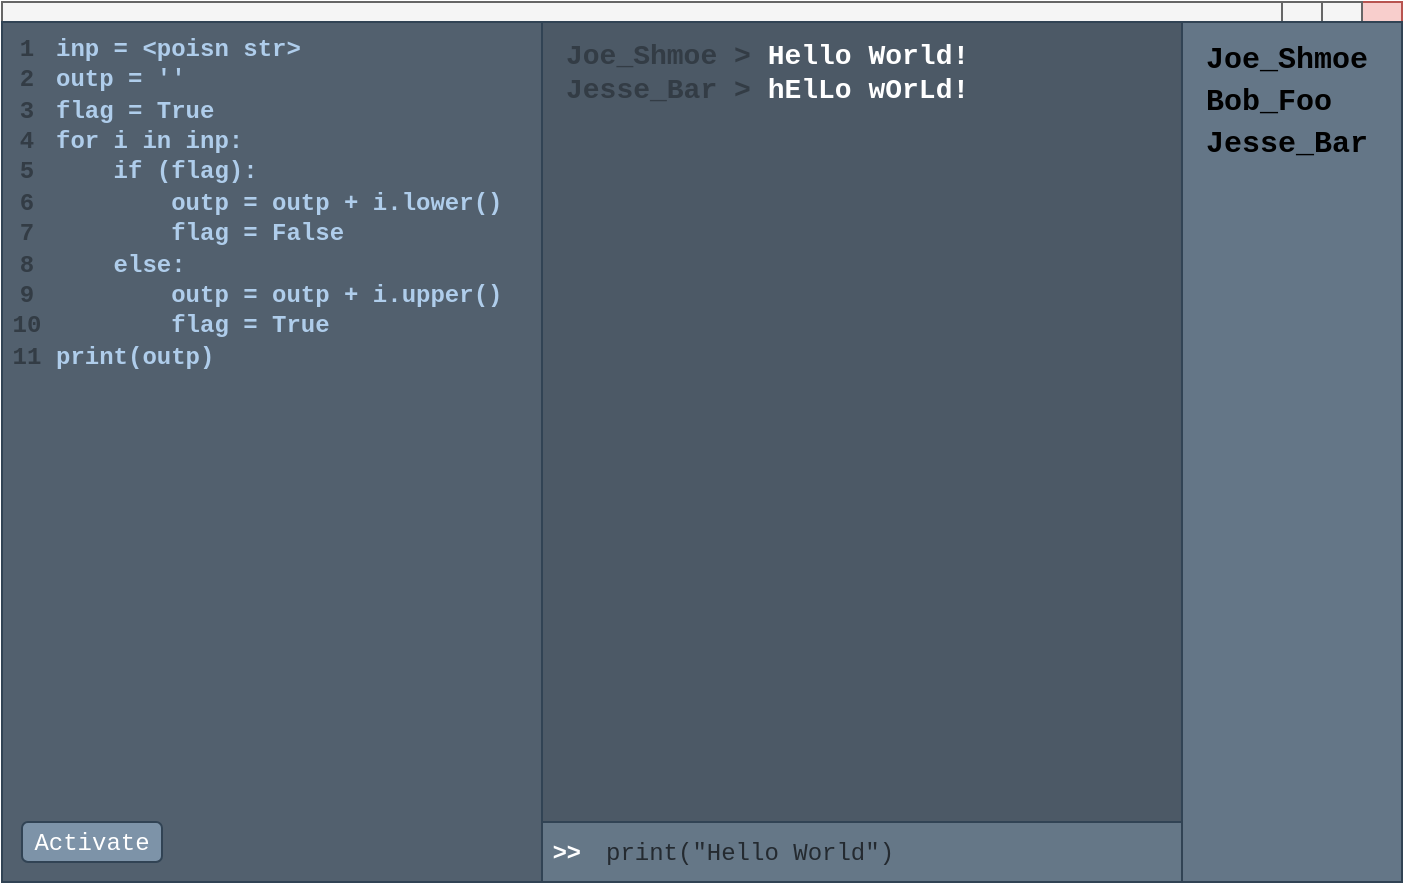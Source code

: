 <mxfile version="13.7.9" type="device"><diagram id="fU2gsnnPiFzuQlsnEFYp" name="Page-1"><mxGraphModel dx="865" dy="506" grid="1" gridSize="10" guides="1" tooltips="1" connect="1" arrows="1" fold="1" page="1" pageScale="1" pageWidth="850" pageHeight="1100" math="0" shadow="0"><root><mxCell id="0"/><mxCell id="1" parent="0"/><mxCell id="judaaHcVbtJbAEkhalX--1" value="" style="rounded=0;whiteSpace=wrap;html=1;fillColor=#f5f5f5;strokeColor=#666666;fontColor=#333333;" vertex="1" parent="1"><mxGeometry x="120" y="80" width="700" height="10" as="geometry"/></mxCell><mxCell id="judaaHcVbtJbAEkhalX--2" value="" style="rounded=0;whiteSpace=wrap;html=1;strokeColor=#314354;fontColor=#ffffff;fillColor=#4C5966;" vertex="1" parent="1"><mxGeometry x="390" y="90" width="320" height="430" as="geometry"/></mxCell><mxCell id="judaaHcVbtJbAEkhalX--3" value="" style="rounded=0;whiteSpace=wrap;html=1;fillColor=#f8cecc;strokeColor=#b85450;" vertex="1" parent="1"><mxGeometry x="800" y="80" width="20" height="10" as="geometry"/></mxCell><mxCell id="judaaHcVbtJbAEkhalX--4" value="" style="rounded=0;whiteSpace=wrap;html=1;fillColor=#f5f5f5;strokeColor=#666666;fontColor=#333333;" vertex="1" parent="1"><mxGeometry x="780" y="80" width="20" height="10" as="geometry"/></mxCell><mxCell id="judaaHcVbtJbAEkhalX--5" value="" style="rounded=0;whiteSpace=wrap;html=1;fillColor=#f5f5f5;strokeColor=#666666;fontColor=#333333;" vertex="1" parent="1"><mxGeometry x="760" y="80" width="20" height="10" as="geometry"/></mxCell><mxCell id="judaaHcVbtJbAEkhalX--6" value="" style="rounded=0;whiteSpace=wrap;html=1;strokeColor=#314354;fontColor=#ffffff;fillColor=#52606E;align=left;" vertex="1" parent="1"><mxGeometry x="120" y="90" width="270" height="430" as="geometry"/></mxCell><mxCell id="judaaHcVbtJbAEkhalX--7" value="&lt;b&gt;&amp;nbsp;&amp;gt;&amp;gt;&amp;nbsp;&lt;/b&gt;" style="rounded=0;whiteSpace=wrap;html=1;strokeColor=#314354;fontColor=#ffffff;fillColor=#657787;align=left;" vertex="1" parent="1"><mxGeometry x="390" y="490" width="320" height="30" as="geometry"/></mxCell><mxCell id="judaaHcVbtJbAEkhalX--8" value="&lt;font face=&quot;Courier New&quot;&gt;Activate&lt;/font&gt;" style="rounded=1;whiteSpace=wrap;html=1;strokeColor=#314354;fontColor=#ffffff;fillColor=#7D93A8;" vertex="1" parent="1"><mxGeometry x="130" y="490" width="70" height="20" as="geometry"/></mxCell><mxCell id="judaaHcVbtJbAEkhalX--9" value="&lt;font face=&quot;Courier New&quot;&gt;&lt;b&gt;&lt;font color=&quot;#afcdeb&quot;&gt;inp = &amp;lt;poisn str&amp;gt;&lt;br&gt;outp = ''&lt;br&gt;flag = True&lt;br&gt;for i in inp:&lt;br&gt;&amp;nbsp; &amp;nbsp; if (flag):&lt;br&gt;&amp;nbsp; &amp;nbsp; &amp;nbsp; &amp;nbsp; outp = outp + i.lower()&lt;br&gt;&amp;nbsp; &amp;nbsp; &amp;nbsp; &amp;nbsp; flag = False&lt;br&gt;&amp;nbsp; &amp;nbsp; else:&lt;br&gt;&amp;nbsp; &amp;nbsp; &amp;nbsp; &amp;nbsp; outp = outp + i.upper()&lt;br&gt;&amp;nbsp; &amp;nbsp; &amp;nbsp; &amp;nbsp; flag = True&lt;br&gt;print(outp)&lt;/font&gt;&lt;/b&gt;&lt;br&gt;&lt;/font&gt;" style="text;html=1;strokeColor=none;fillColor=none;align=left;verticalAlign=middle;whiteSpace=wrap;rounded=0;" vertex="1" parent="1"><mxGeometry x="145" y="100" width="355" height="160" as="geometry"/></mxCell><mxCell id="judaaHcVbtJbAEkhalX--10" value="&lt;font face=&quot;Courier New&quot;&gt;&lt;b&gt;&lt;font color=&quot;#333c45&quot;&gt;1&lt;br&gt;2&lt;br&gt;3&lt;br&gt;4&lt;br&gt;5&lt;br&gt;6&lt;br&gt;7&lt;br&gt;8&lt;br&gt;9&lt;br&gt;10&lt;br&gt;11&lt;/font&gt;&lt;/b&gt;&lt;br&gt;&lt;/font&gt;" style="text;html=1;strokeColor=none;fillColor=none;align=center;verticalAlign=middle;whiteSpace=wrap;rounded=0;" vertex="1" parent="1"><mxGeometry x="120" y="100" width="25" height="160" as="geometry"/></mxCell><mxCell id="judaaHcVbtJbAEkhalX--11" value="&lt;font face=&quot;Courier New&quot; color=&quot;#242a30&quot;&gt;print(&quot;Hello World&quot;)&lt;/font&gt;" style="text;html=1;strokeColor=none;fillColor=none;align=left;verticalAlign=middle;whiteSpace=wrap;rounded=0;" vertex="1" parent="1"><mxGeometry x="420" y="495" width="260" height="20" as="geometry"/></mxCell><mxCell id="judaaHcVbtJbAEkhalX--12" value="&lt;font face=&quot;Courier New&quot; style=&quot;font-size: 14px&quot;&gt;&lt;b&gt;&lt;font color=&quot;#333c45&quot; style=&quot;font-size: 14px&quot;&gt;Joe_Shmoe &amp;gt;&lt;/font&gt;&lt;font color=&quot;#ffffff&quot; style=&quot;font-size: 14px&quot;&gt; Hello World!&lt;/font&gt;&lt;br&gt;&lt;font color=&quot;#333c45&quot; style=&quot;font-size: 14px&quot;&gt;Jesse_Bar &amp;gt;&lt;/font&gt;&lt;font color=&quot;#ffffff&quot; style=&quot;font-size: 14px&quot;&gt; hElLo wOrLd!&lt;/font&gt;&lt;br&gt;&lt;/b&gt;&lt;/font&gt;" style="text;html=1;strokeColor=none;fillColor=none;align=left;verticalAlign=middle;whiteSpace=wrap;rounded=0;" vertex="1" parent="1"><mxGeometry x="400" y="100" width="280" height="29" as="geometry"/></mxCell><mxCell id="judaaHcVbtJbAEkhalX--14" value="" style="rounded=0;whiteSpace=wrap;html=1;fillColor=#647687;strokeColor=#314354;fontColor=#ffffff;" vertex="1" parent="1"><mxGeometry x="710" y="90" width="110" height="430" as="geometry"/></mxCell><mxCell id="judaaHcVbtJbAEkhalX--15" value="&lt;font face=&quot;Courier New&quot; style=&quot;font-size: 15px&quot;&gt;&lt;b style=&quot;line-height: 140%&quot;&gt;Joe_Shmoe&lt;br&gt;Bob_Foo&lt;br&gt;Jesse_Bar&lt;/b&gt;&lt;br&gt;&lt;/font&gt;" style="text;html=1;strokeColor=none;fillColor=none;align=left;verticalAlign=middle;whiteSpace=wrap;rounded=0;" vertex="1" parent="1"><mxGeometry x="720" y="110" width="75" height="40" as="geometry"/></mxCell></root></mxGraphModel></diagram></mxfile>